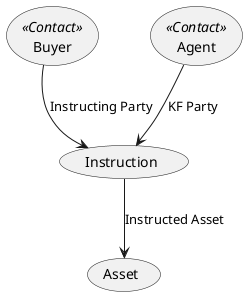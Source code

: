 @startuml Instruction

(Buyer) << Contact >>
(Agent) << Contact >>

(Buyer) --> (Instruction) : Instructing Party
(Agent) --> (Instruction) : KF Party
(Instruction) --> (Asset) : Instructed Asset

@enduml